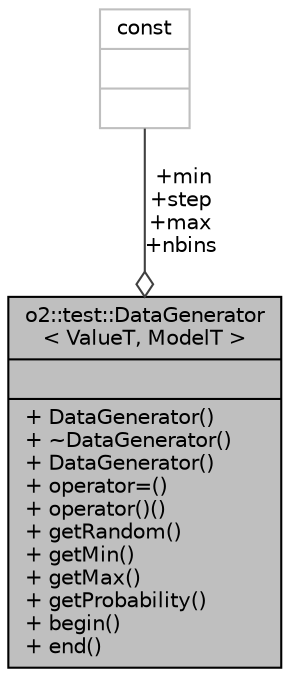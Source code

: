 digraph "o2::test::DataGenerator&lt; ValueT, ModelT &gt;"
{
 // INTERACTIVE_SVG=YES
  bgcolor="transparent";
  edge [fontname="Helvetica",fontsize="10",labelfontname="Helvetica",labelfontsize="10"];
  node [fontname="Helvetica",fontsize="10",shape=record];
  Node1 [label="{o2::test::DataGenerator\l\< ValueT, ModelT \>\n||+ DataGenerator()\l+ ~DataGenerator()\l+ DataGenerator()\l+ operator=()\l+ operator()()\l+ getRandom()\l+ getMin()\l+ getMax()\l+ getProbability()\l+ begin()\l+ end()\l}",height=0.2,width=0.4,color="black", fillcolor="grey75", style="filled", fontcolor="black"];
  Node2 -> Node1 [color="grey25",fontsize="10",style="solid",label=" +min\n+step\n+max\n+nbins" ,arrowhead="odiamond",fontname="Helvetica"];
  Node2 [label="{const\n||}",height=0.2,width=0.4,color="grey75"];
}
